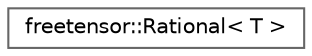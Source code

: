 digraph "Graphical Class Hierarchy"
{
 // LATEX_PDF_SIZE
  bgcolor="transparent";
  edge [fontname=Helvetica,fontsize=10,labelfontname=Helvetica,labelfontsize=10];
  node [fontname=Helvetica,fontsize=10,shape=box,height=0.2,width=0.4];
  rankdir="LR";
  Node0 [label="freetensor::Rational\< T \>",height=0.2,width=0.4,color="grey40", fillcolor="white", style="filled",URL="$structfreetensor_1_1Rational.html",tooltip=" "];
}
